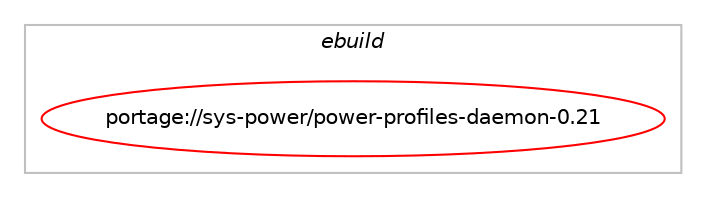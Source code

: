 digraph prolog {

# *************
# Graph options
# *************

newrank=true;
concentrate=true;
compound=true;
graph [rankdir=LR,fontname=Helvetica,fontsize=10,ranksep=1.5];#, ranksep=2.5, nodesep=0.2];
edge  [arrowhead=vee];
node  [fontname=Helvetica,fontsize=10];

# **********
# The ebuild
# **********

subgraph cluster_leftcol {
color=gray;
label=<<i>ebuild</i>>;
id [label="portage://sys-power/power-profiles-daemon-0.21", color=red, width=4, href="../sys-power/power-profiles-daemon-0.21.svg"];
}

# ****************
# The dependencies
# ****************

subgraph cluster_midcol {
color=gray;
label=<<i>dependencies</i>>;
subgraph cluster_compile {
fillcolor="#eeeeee";
style=filled;
label=<<i>compile</i>>;
# *** BEGIN UNKNOWN DEPENDENCY TYPE (TODO) ***
# id -> equal(use_conditional_group(positive,python_single_target_python3_10,portage://sys-power/power-profiles-daemon-0.21,[package_dependency(portage://sys-power/power-profiles-daemon-0.21,install,no,dev-lang,python,none,[,,],[slot(3.10)],[])]))
# *** END UNKNOWN DEPENDENCY TYPE (TODO) ***

# *** BEGIN UNKNOWN DEPENDENCY TYPE (TODO) ***
# id -> equal(use_conditional_group(positive,python_single_target_python3_10,portage://sys-power/power-profiles-daemon-0.21,[package_dependency(portage://sys-power/power-profiles-daemon-0.21,install,no,dev-python,pygobject,none,[,,],[slot(3)],[use(enable(python_targets_python3_10),negative)])]))
# *** END UNKNOWN DEPENDENCY TYPE (TODO) ***

# *** BEGIN UNKNOWN DEPENDENCY TYPE (TODO) ***
# id -> equal(use_conditional_group(positive,python_single_target_python3_11,portage://sys-power/power-profiles-daemon-0.21,[package_dependency(portage://sys-power/power-profiles-daemon-0.21,install,no,dev-lang,python,none,[,,],[slot(3.11)],[])]))
# *** END UNKNOWN DEPENDENCY TYPE (TODO) ***

# *** BEGIN UNKNOWN DEPENDENCY TYPE (TODO) ***
# id -> equal(use_conditional_group(positive,python_single_target_python3_11,portage://sys-power/power-profiles-daemon-0.21,[package_dependency(portage://sys-power/power-profiles-daemon-0.21,install,no,dev-python,pygobject,none,[,,],[slot(3)],[use(enable(python_targets_python3_11),negative)])]))
# *** END UNKNOWN DEPENDENCY TYPE (TODO) ***

# *** BEGIN UNKNOWN DEPENDENCY TYPE (TODO) ***
# id -> equal(use_conditional_group(positive,python_single_target_python3_12,portage://sys-power/power-profiles-daemon-0.21,[package_dependency(portage://sys-power/power-profiles-daemon-0.21,install,no,dev-lang,python,none,[,,],[slot(3.12)],[])]))
# *** END UNKNOWN DEPENDENCY TYPE (TODO) ***

# *** BEGIN UNKNOWN DEPENDENCY TYPE (TODO) ***
# id -> equal(use_conditional_group(positive,python_single_target_python3_12,portage://sys-power/power-profiles-daemon-0.21,[package_dependency(portage://sys-power/power-profiles-daemon-0.21,install,no,dev-python,pygobject,none,[,,],[slot(3)],[use(enable(python_targets_python3_12),negative)])]))
# *** END UNKNOWN DEPENDENCY TYPE (TODO) ***

# *** BEGIN UNKNOWN DEPENDENCY TYPE (TODO) ***
# id -> equal(use_conditional_group(positive,selinux,portage://sys-power/power-profiles-daemon-0.21,[package_dependency(portage://sys-power/power-profiles-daemon-0.21,install,no,sec-policy,selinux-powerprofiles,none,[,,],[],[])]))
# *** END UNKNOWN DEPENDENCY TYPE (TODO) ***

# *** BEGIN UNKNOWN DEPENDENCY TYPE (TODO) ***
# id -> equal(package_dependency(portage://sys-power/power-profiles-daemon-0.21,install,no,dev-libs,glib,none,[,,],[slot(2)],[]))
# *** END UNKNOWN DEPENDENCY TYPE (TODO) ***

# *** BEGIN UNKNOWN DEPENDENCY TYPE (TODO) ***
# id -> equal(package_dependency(portage://sys-power/power-profiles-daemon-0.21,install,no,dev-libs,libgudev,greaterequal,[234,,,234],[],[]))
# *** END UNKNOWN DEPENDENCY TYPE (TODO) ***

# *** BEGIN UNKNOWN DEPENDENCY TYPE (TODO) ***
# id -> equal(package_dependency(portage://sys-power/power-profiles-daemon-0.21,install,no,sys-auth,polkit,greaterequal,[0.99,,,0.99],[],[]))
# *** END UNKNOWN DEPENDENCY TYPE (TODO) ***

# *** BEGIN UNKNOWN DEPENDENCY TYPE (TODO) ***
# id -> equal(package_dependency(portage://sys-power/power-profiles-daemon-0.21,install,no,sys-power,upower,none,[,,],[],[]))
# *** END UNKNOWN DEPENDENCY TYPE (TODO) ***

}
subgraph cluster_compileandrun {
fillcolor="#eeeeee";
style=filled;
label=<<i>compile and run</i>>;
}
subgraph cluster_run {
fillcolor="#eeeeee";
style=filled;
label=<<i>run</i>>;
# *** BEGIN UNKNOWN DEPENDENCY TYPE (TODO) ***
# id -> equal(use_conditional_group(positive,python_single_target_python3_10,portage://sys-power/power-profiles-daemon-0.21,[package_dependency(portage://sys-power/power-profiles-daemon-0.21,run,no,dev-lang,python,none,[,,],[slot(3.10)],[])]))
# *** END UNKNOWN DEPENDENCY TYPE (TODO) ***

# *** BEGIN UNKNOWN DEPENDENCY TYPE (TODO) ***
# id -> equal(use_conditional_group(positive,python_single_target_python3_10,portage://sys-power/power-profiles-daemon-0.21,[package_dependency(portage://sys-power/power-profiles-daemon-0.21,run,no,dev-python,pygobject,none,[,,],[slot(3)],[use(enable(python_targets_python3_10),negative)])]))
# *** END UNKNOWN DEPENDENCY TYPE (TODO) ***

# *** BEGIN UNKNOWN DEPENDENCY TYPE (TODO) ***
# id -> equal(use_conditional_group(positive,python_single_target_python3_11,portage://sys-power/power-profiles-daemon-0.21,[package_dependency(portage://sys-power/power-profiles-daemon-0.21,run,no,dev-lang,python,none,[,,],[slot(3.11)],[])]))
# *** END UNKNOWN DEPENDENCY TYPE (TODO) ***

# *** BEGIN UNKNOWN DEPENDENCY TYPE (TODO) ***
# id -> equal(use_conditional_group(positive,python_single_target_python3_11,portage://sys-power/power-profiles-daemon-0.21,[package_dependency(portage://sys-power/power-profiles-daemon-0.21,run,no,dev-python,pygobject,none,[,,],[slot(3)],[use(enable(python_targets_python3_11),negative)])]))
# *** END UNKNOWN DEPENDENCY TYPE (TODO) ***

# *** BEGIN UNKNOWN DEPENDENCY TYPE (TODO) ***
# id -> equal(use_conditional_group(positive,python_single_target_python3_12,portage://sys-power/power-profiles-daemon-0.21,[package_dependency(portage://sys-power/power-profiles-daemon-0.21,run,no,dev-lang,python,none,[,,],[slot(3.12)],[])]))
# *** END UNKNOWN DEPENDENCY TYPE (TODO) ***

# *** BEGIN UNKNOWN DEPENDENCY TYPE (TODO) ***
# id -> equal(use_conditional_group(positive,python_single_target_python3_12,portage://sys-power/power-profiles-daemon-0.21,[package_dependency(portage://sys-power/power-profiles-daemon-0.21,run,no,dev-python,pygobject,none,[,,],[slot(3)],[use(enable(python_targets_python3_12),negative)])]))
# *** END UNKNOWN DEPENDENCY TYPE (TODO) ***

# *** BEGIN UNKNOWN DEPENDENCY TYPE (TODO) ***
# id -> equal(use_conditional_group(positive,selinux,portage://sys-power/power-profiles-daemon-0.21,[package_dependency(portage://sys-power/power-profiles-daemon-0.21,run,no,sec-policy,selinux-powerprofiles,none,[,,],[],[])]))
# *** END UNKNOWN DEPENDENCY TYPE (TODO) ***

# *** BEGIN UNKNOWN DEPENDENCY TYPE (TODO) ***
# id -> equal(package_dependency(portage://sys-power/power-profiles-daemon-0.21,run,no,dev-libs,glib,none,[,,],[slot(2)],[]))
# *** END UNKNOWN DEPENDENCY TYPE (TODO) ***

# *** BEGIN UNKNOWN DEPENDENCY TYPE (TODO) ***
# id -> equal(package_dependency(portage://sys-power/power-profiles-daemon-0.21,run,no,dev-libs,libgudev,greaterequal,[234,,,234],[],[]))
# *** END UNKNOWN DEPENDENCY TYPE (TODO) ***

# *** BEGIN UNKNOWN DEPENDENCY TYPE (TODO) ***
# id -> equal(package_dependency(portage://sys-power/power-profiles-daemon-0.21,run,no,sys-auth,polkit,greaterequal,[0.99,,,0.99],[],[]))
# *** END UNKNOWN DEPENDENCY TYPE (TODO) ***

# *** BEGIN UNKNOWN DEPENDENCY TYPE (TODO) ***
# id -> equal(package_dependency(portage://sys-power/power-profiles-daemon-0.21,run,no,sys-power,upower,none,[,,],[],[]))
# *** END UNKNOWN DEPENDENCY TYPE (TODO) ***

}
}

# **************
# The candidates
# **************

subgraph cluster_choices {
rank=same;
color=gray;
label=<<i>candidates</i>>;

}

}
